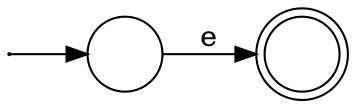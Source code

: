 digraph dka {
    nodesep=0.3;
    rankdir = LR
    node [shape=circle, label=""]
    enter [width=0]
    enter->a
    a->b [label=e]
    b [peripheries=2]
}